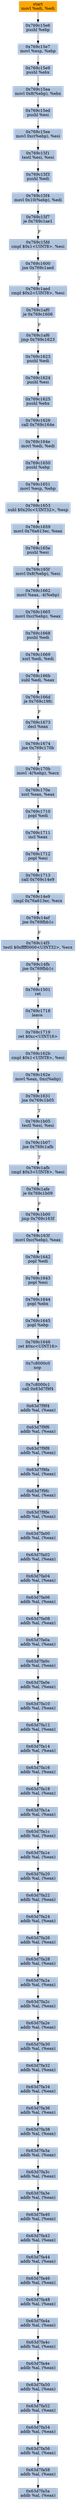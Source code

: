 digraph G {
node[shape=rectangle,style=filled,fillcolor=lightsteelblue,color=lightsteelblue]
bgcolor="transparent"
a0x769c15e4movl_edi_edi[label="start\nmovl %edi, %edi",color="lightgrey",fillcolor="orange"];
a0x769c15e6pushl_ebp[label="0x769c15e6\npushl %ebp"];
a0x769c15e7movl_esp_ebp[label="0x769c15e7\nmovl %esp, %ebp"];
a0x769c15e9pushl_ebx[label="0x769c15e9\npushl %ebx"];
a0x769c15eamovl_0x8ebp__ebx[label="0x769c15ea\nmovl 0x8(%ebp), %ebx"];
a0x769c15edpushl_esi[label="0x769c15ed\npushl %esi"];
a0x769c15eemovl_0xcebp__esi[label="0x769c15ee\nmovl 0xc(%ebp), %esi"];
a0x769c15f1testl_esi_esi[label="0x769c15f1\ntestl %esi, %esi"];
a0x769c15f3pushl_edi[label="0x769c15f3\npushl %edi"];
a0x769c15f4movl_0x10ebp__edi[label="0x769c15f4\nmovl 0x10(%ebp), %edi"];
a0x769c15f7je_0x769c1ae1[label="0x769c15f7\nje 0x769c1ae1"];
a0x769c15fdcmpl_0x1UINT8_esi[label="0x769c15fd\ncmpl $0x1<UINT8>, %esi"];
a0x769c1600jne_0x769c1aed[label="0x769c1600\njne 0x769c1aed"];
a0x769c1aedcmpl_0x2UINT8_esi[label="0x769c1aed\ncmpl $0x2<UINT8>, %esi"];
a0x769c1af0je_0x769c1606[label="0x769c1af0\nje 0x769c1606"];
a0x769c1af6jmp_0x769c1623[label="0x769c1af6\njmp 0x769c1623"];
a0x769c1623pushl_edi[label="0x769c1623\npushl %edi"];
a0x769c1624pushl_esi[label="0x769c1624\npushl %esi"];
a0x769c1625pushl_ebx[label="0x769c1625\npushl %ebx"];
a0x769c1626call_0x769c164e[label="0x769c1626\ncall 0x769c164e"];
a0x769c164emovl_edi_edi[label="0x769c164e\nmovl %edi, %edi"];
a0x769c1650pushl_ebp[label="0x769c1650\npushl %ebp"];
a0x769c1651movl_esp_ebp[label="0x769c1651\nmovl %esp, %ebp"];
a0x769c1653subl_0x20cUINT32_esp[label="0x769c1653\nsubl $0x20c<UINT32>, %esp"];
a0x769c1659movl_0x76a613ec_eax[label="0x769c1659\nmovl 0x76a613ec, %eax"];
a0x769c165epushl_esi[label="0x769c165e\npushl %esi"];
a0x769c165fmovl_0x8ebp__esi[label="0x769c165f\nmovl 0x8(%ebp), %esi"];
a0x769c1662movl_eax__4ebp_[label="0x769c1662\nmovl %eax, -4(%ebp)"];
a0x769c1665movl_0xcebp__eax[label="0x769c1665\nmovl 0xc(%ebp), %eax"];
a0x769c1668pushl_edi[label="0x769c1668\npushl %edi"];
a0x769c1669xorl_edi_edi[label="0x769c1669\nxorl %edi, %edi"];
a0x769c166bsubl_edi_eax[label="0x769c166b\nsubl %edi, %eax"];
a0x769c166dje_0x769c19fc[label="0x769c166d\nje 0x769c19fc"];
a0x769c1673decl_eax[label="0x769c1673\ndecl %eax"];
a0x769c1674jne_0x769c170b[label="0x769c1674\njne 0x769c170b"];
a0x769c170bmovl__4ebp__ecx[label="0x769c170b\nmovl -4(%ebp), %ecx"];
a0x769c170exorl_eax_eax[label="0x769c170e\nxorl %eax, %eax"];
a0x769c1710popl_edi[label="0x769c1710\npopl %edi"];
a0x769c1711incl_eax[label="0x769c1711\nincl %eax"];
a0x769c1712popl_esi[label="0x769c1712\npopl %esi"];
a0x769c1713call_0x769c14e9[label="0x769c1713\ncall 0x769c14e9"];
a0x769c14e9cmpl_0x76a613ec_ecx[label="0x769c14e9\ncmpl 0x76a613ec, %ecx"];
a0x769c14efjne_0x769fbb1c[label="0x769c14ef\njne 0x769fbb1c"];
a0x769c14f5testl_0xffff0000UINT32_ecx[label="0x769c14f5\ntestl $0xffff0000<UINT32>, %ecx"];
a0x769c14fbjne_0x769fbb1c[label="0x769c14fb\njne 0x769fbb1c"];
a0x769c1501ret[label="0x769c1501\nret"];
a0x769c1718leave_[label="0x769c1718\nleave "];
a0x769c1719ret_0xcUINT16[label="0x769c1719\nret $0xc<UINT16>"];
a0x769c162bcmpl_0x1UINT8_esi[label="0x769c162b\ncmpl $0x1<UINT8>, %esi"];
a0x769c162emovl_eax_0xcebp_[label="0x769c162e\nmovl %eax, 0xc(%ebp)"];
a0x769c1631jne_0x769c1b05[label="0x769c1631\njne 0x769c1b05"];
a0x769c1b05testl_esi_esi[label="0x769c1b05\ntestl %esi, %esi"];
a0x769c1b07jne_0x769c1afb[label="0x769c1b07\njne 0x769c1afb"];
a0x769c1afbcmpl_0x3UINT8_esi[label="0x769c1afb\ncmpl $0x3<UINT8>, %esi"];
a0x769c1afeje_0x769c1b09[label="0x769c1afe\nje 0x769c1b09"];
a0x769c1b00jmp_0x769c163f[label="0x769c1b00\njmp 0x769c163f"];
a0x769c163fmovl_0xcebp__eax[label="0x769c163f\nmovl 0xc(%ebp), %eax"];
a0x769c1642popl_edi[label="0x769c1642\npopl %edi"];
a0x769c1643popl_esi[label="0x769c1643\npopl %esi"];
a0x769c1644popl_ebx[label="0x769c1644\npopl %ebx"];
a0x769c1645popl_ebp[label="0x769c1645\npopl %ebp"];
a0x769c1646ret_0xcUINT16[label="0x769c1646\nret $0xc<UINT16>"];
a0x7c8000c0nop_[label="0x7c8000c0\nnop "];
a0x7c8000c1call_0x63d7f9f4[label="0x7c8000c1\ncall 0x63d7f9f4"];
a0x63d7f9f4addb_al_eax_[label="0x63d7f9f4\naddb %al, (%eax)"];
a0x63d7f9f6addb_al_eax_[label="0x63d7f9f6\naddb %al, (%eax)"];
a0x63d7f9f8addb_al_eax_[label="0x63d7f9f8\naddb %al, (%eax)"];
a0x63d7f9faaddb_al_eax_[label="0x63d7f9fa\naddb %al, (%eax)"];
a0x63d7f9fcaddb_al_eax_[label="0x63d7f9fc\naddb %al, (%eax)"];
a0x63d7f9feaddb_al_eax_[label="0x63d7f9fe\naddb %al, (%eax)"];
a0x63d7fa00addb_al_eax_[label="0x63d7fa00\naddb %al, (%eax)"];
a0x63d7fa02addb_al_eax_[label="0x63d7fa02\naddb %al, (%eax)"];
a0x63d7fa04addb_al_eax_[label="0x63d7fa04\naddb %al, (%eax)"];
a0x63d7fa06addb_al_eax_[label="0x63d7fa06\naddb %al, (%eax)"];
a0x63d7fa08addb_al_eax_[label="0x63d7fa08\naddb %al, (%eax)"];
a0x63d7fa0aaddb_al_eax_[label="0x63d7fa0a\naddb %al, (%eax)"];
a0x63d7fa0caddb_al_eax_[label="0x63d7fa0c\naddb %al, (%eax)"];
a0x63d7fa0eaddb_al_eax_[label="0x63d7fa0e\naddb %al, (%eax)"];
a0x63d7fa10addb_al_eax_[label="0x63d7fa10\naddb %al, (%eax)"];
a0x63d7fa12addb_al_eax_[label="0x63d7fa12\naddb %al, (%eax)"];
a0x63d7fa14addb_al_eax_[label="0x63d7fa14\naddb %al, (%eax)"];
a0x63d7fa16addb_al_eax_[label="0x63d7fa16\naddb %al, (%eax)"];
a0x63d7fa18addb_al_eax_[label="0x63d7fa18\naddb %al, (%eax)"];
a0x63d7fa1aaddb_al_eax_[label="0x63d7fa1a\naddb %al, (%eax)"];
a0x63d7fa1caddb_al_eax_[label="0x63d7fa1c\naddb %al, (%eax)"];
a0x63d7fa1eaddb_al_eax_[label="0x63d7fa1e\naddb %al, (%eax)"];
a0x63d7fa20addb_al_eax_[label="0x63d7fa20\naddb %al, (%eax)"];
a0x63d7fa22addb_al_eax_[label="0x63d7fa22\naddb %al, (%eax)"];
a0x63d7fa24addb_al_eax_[label="0x63d7fa24\naddb %al, (%eax)"];
a0x63d7fa26addb_al_eax_[label="0x63d7fa26\naddb %al, (%eax)"];
a0x63d7fa28addb_al_eax_[label="0x63d7fa28\naddb %al, (%eax)"];
a0x63d7fa2aaddb_al_eax_[label="0x63d7fa2a\naddb %al, (%eax)"];
a0x63d7fa2caddb_al_eax_[label="0x63d7fa2c\naddb %al, (%eax)"];
a0x63d7fa2eaddb_al_eax_[label="0x63d7fa2e\naddb %al, (%eax)"];
a0x63d7fa30addb_al_eax_[label="0x63d7fa30\naddb %al, (%eax)"];
a0x63d7fa32addb_al_eax_[label="0x63d7fa32\naddb %al, (%eax)"];
a0x63d7fa34addb_al_eax_[label="0x63d7fa34\naddb %al, (%eax)"];
a0x63d7fa36addb_al_eax_[label="0x63d7fa36\naddb %al, (%eax)"];
a0x63d7fa38addb_al_eax_[label="0x63d7fa38\naddb %al, (%eax)"];
a0x63d7fa3aaddb_al_eax_[label="0x63d7fa3a\naddb %al, (%eax)"];
a0x63d7fa3caddb_al_eax_[label="0x63d7fa3c\naddb %al, (%eax)"];
a0x63d7fa3eaddb_al_eax_[label="0x63d7fa3e\naddb %al, (%eax)"];
a0x63d7fa40addb_al_eax_[label="0x63d7fa40\naddb %al, (%eax)"];
a0x63d7fa42addb_al_eax_[label="0x63d7fa42\naddb %al, (%eax)"];
a0x63d7fa44addb_al_eax_[label="0x63d7fa44\naddb %al, (%eax)"];
a0x63d7fa46addb_al_eax_[label="0x63d7fa46\naddb %al, (%eax)"];
a0x63d7fa48addb_al_eax_[label="0x63d7fa48\naddb %al, (%eax)"];
a0x63d7fa4aaddb_al_eax_[label="0x63d7fa4a\naddb %al, (%eax)"];
a0x63d7fa4caddb_al_eax_[label="0x63d7fa4c\naddb %al, (%eax)"];
a0x63d7fa4eaddb_al_eax_[label="0x63d7fa4e\naddb %al, (%eax)"];
a0x63d7fa50addb_al_eax_[label="0x63d7fa50\naddb %al, (%eax)"];
a0x63d7fa52addb_al_eax_[label="0x63d7fa52\naddb %al, (%eax)"];
a0x63d7fa54addb_al_eax_[label="0x63d7fa54\naddb %al, (%eax)"];
a0x63d7fa56addb_al_eax_[label="0x63d7fa56\naddb %al, (%eax)"];
a0x63d7fa58addb_al_eax_[label="0x63d7fa58\naddb %al, (%eax)"];
a0x63d7fa5aaddb_al_eax_[label="0x63d7fa5a\naddb %al, (%eax)"];
a0x769c15e4movl_edi_edi -> a0x769c15e6pushl_ebp [color="#000000"];
a0x769c15e6pushl_ebp -> a0x769c15e7movl_esp_ebp [color="#000000"];
a0x769c15e7movl_esp_ebp -> a0x769c15e9pushl_ebx [color="#000000"];
a0x769c15e9pushl_ebx -> a0x769c15eamovl_0x8ebp__ebx [color="#000000"];
a0x769c15eamovl_0x8ebp__ebx -> a0x769c15edpushl_esi [color="#000000"];
a0x769c15edpushl_esi -> a0x769c15eemovl_0xcebp__esi [color="#000000"];
a0x769c15eemovl_0xcebp__esi -> a0x769c15f1testl_esi_esi [color="#000000"];
a0x769c15f1testl_esi_esi -> a0x769c15f3pushl_edi [color="#000000"];
a0x769c15f3pushl_edi -> a0x769c15f4movl_0x10ebp__edi [color="#000000"];
a0x769c15f4movl_0x10ebp__edi -> a0x769c15f7je_0x769c1ae1 [color="#000000"];
a0x769c15f7je_0x769c1ae1 -> a0x769c15fdcmpl_0x1UINT8_esi [color="#000000",label="F"];
a0x769c15fdcmpl_0x1UINT8_esi -> a0x769c1600jne_0x769c1aed [color="#000000"];
a0x769c1600jne_0x769c1aed -> a0x769c1aedcmpl_0x2UINT8_esi [color="#000000",label="T"];
a0x769c1aedcmpl_0x2UINT8_esi -> a0x769c1af0je_0x769c1606 [color="#000000"];
a0x769c1af0je_0x769c1606 -> a0x769c1af6jmp_0x769c1623 [color="#000000",label="F"];
a0x769c1af6jmp_0x769c1623 -> a0x769c1623pushl_edi [color="#000000"];
a0x769c1623pushl_edi -> a0x769c1624pushl_esi [color="#000000"];
a0x769c1624pushl_esi -> a0x769c1625pushl_ebx [color="#000000"];
a0x769c1625pushl_ebx -> a0x769c1626call_0x769c164e [color="#000000"];
a0x769c1626call_0x769c164e -> a0x769c164emovl_edi_edi [color="#000000"];
a0x769c164emovl_edi_edi -> a0x769c1650pushl_ebp [color="#000000"];
a0x769c1650pushl_ebp -> a0x769c1651movl_esp_ebp [color="#000000"];
a0x769c1651movl_esp_ebp -> a0x769c1653subl_0x20cUINT32_esp [color="#000000"];
a0x769c1653subl_0x20cUINT32_esp -> a0x769c1659movl_0x76a613ec_eax [color="#000000"];
a0x769c1659movl_0x76a613ec_eax -> a0x769c165epushl_esi [color="#000000"];
a0x769c165epushl_esi -> a0x769c165fmovl_0x8ebp__esi [color="#000000"];
a0x769c165fmovl_0x8ebp__esi -> a0x769c1662movl_eax__4ebp_ [color="#000000"];
a0x769c1662movl_eax__4ebp_ -> a0x769c1665movl_0xcebp__eax [color="#000000"];
a0x769c1665movl_0xcebp__eax -> a0x769c1668pushl_edi [color="#000000"];
a0x769c1668pushl_edi -> a0x769c1669xorl_edi_edi [color="#000000"];
a0x769c1669xorl_edi_edi -> a0x769c166bsubl_edi_eax [color="#000000"];
a0x769c166bsubl_edi_eax -> a0x769c166dje_0x769c19fc [color="#000000"];
a0x769c166dje_0x769c19fc -> a0x769c1673decl_eax [color="#000000",label="F"];
a0x769c1673decl_eax -> a0x769c1674jne_0x769c170b [color="#000000"];
a0x769c1674jne_0x769c170b -> a0x769c170bmovl__4ebp__ecx [color="#000000",label="T"];
a0x769c170bmovl__4ebp__ecx -> a0x769c170exorl_eax_eax [color="#000000"];
a0x769c170exorl_eax_eax -> a0x769c1710popl_edi [color="#000000"];
a0x769c1710popl_edi -> a0x769c1711incl_eax [color="#000000"];
a0x769c1711incl_eax -> a0x769c1712popl_esi [color="#000000"];
a0x769c1712popl_esi -> a0x769c1713call_0x769c14e9 [color="#000000"];
a0x769c1713call_0x769c14e9 -> a0x769c14e9cmpl_0x76a613ec_ecx [color="#000000"];
a0x769c14e9cmpl_0x76a613ec_ecx -> a0x769c14efjne_0x769fbb1c [color="#000000"];
a0x769c14efjne_0x769fbb1c -> a0x769c14f5testl_0xffff0000UINT32_ecx [color="#000000",label="F"];
a0x769c14f5testl_0xffff0000UINT32_ecx -> a0x769c14fbjne_0x769fbb1c [color="#000000"];
a0x769c14fbjne_0x769fbb1c -> a0x769c1501ret [color="#000000",label="F"];
a0x769c1501ret -> a0x769c1718leave_ [color="#000000"];
a0x769c1718leave_ -> a0x769c1719ret_0xcUINT16 [color="#000000"];
a0x769c1719ret_0xcUINT16 -> a0x769c162bcmpl_0x1UINT8_esi [color="#000000"];
a0x769c162bcmpl_0x1UINT8_esi -> a0x769c162emovl_eax_0xcebp_ [color="#000000"];
a0x769c162emovl_eax_0xcebp_ -> a0x769c1631jne_0x769c1b05 [color="#000000"];
a0x769c1631jne_0x769c1b05 -> a0x769c1b05testl_esi_esi [color="#000000",label="T"];
a0x769c1b05testl_esi_esi -> a0x769c1b07jne_0x769c1afb [color="#000000"];
a0x769c1b07jne_0x769c1afb -> a0x769c1afbcmpl_0x3UINT8_esi [color="#000000",label="T"];
a0x769c1afbcmpl_0x3UINT8_esi -> a0x769c1afeje_0x769c1b09 [color="#000000"];
a0x769c1afeje_0x769c1b09 -> a0x769c1b00jmp_0x769c163f [color="#000000",label="F"];
a0x769c1b00jmp_0x769c163f -> a0x769c163fmovl_0xcebp__eax [color="#000000"];
a0x769c163fmovl_0xcebp__eax -> a0x769c1642popl_edi [color="#000000"];
a0x769c1642popl_edi -> a0x769c1643popl_esi [color="#000000"];
a0x769c1643popl_esi -> a0x769c1644popl_ebx [color="#000000"];
a0x769c1644popl_ebx -> a0x769c1645popl_ebp [color="#000000"];
a0x769c1645popl_ebp -> a0x769c1646ret_0xcUINT16 [color="#000000"];
a0x769c1646ret_0xcUINT16 -> a0x7c8000c0nop_ [color="#000000"];
a0x7c8000c0nop_ -> a0x7c8000c1call_0x63d7f9f4 [color="#000000"];
a0x7c8000c1call_0x63d7f9f4 -> a0x63d7f9f4addb_al_eax_ [color="#000000"];
a0x63d7f9f4addb_al_eax_ -> a0x63d7f9f6addb_al_eax_ [color="#000000"];
a0x63d7f9f6addb_al_eax_ -> a0x63d7f9f8addb_al_eax_ [color="#000000"];
a0x63d7f9f8addb_al_eax_ -> a0x63d7f9faaddb_al_eax_ [color="#000000"];
a0x63d7f9faaddb_al_eax_ -> a0x63d7f9fcaddb_al_eax_ [color="#000000"];
a0x63d7f9fcaddb_al_eax_ -> a0x63d7f9feaddb_al_eax_ [color="#000000"];
a0x63d7f9feaddb_al_eax_ -> a0x63d7fa00addb_al_eax_ [color="#000000"];
a0x63d7fa00addb_al_eax_ -> a0x63d7fa02addb_al_eax_ [color="#000000"];
a0x63d7fa02addb_al_eax_ -> a0x63d7fa04addb_al_eax_ [color="#000000"];
a0x63d7fa04addb_al_eax_ -> a0x63d7fa06addb_al_eax_ [color="#000000"];
a0x63d7fa06addb_al_eax_ -> a0x63d7fa08addb_al_eax_ [color="#000000"];
a0x63d7fa08addb_al_eax_ -> a0x63d7fa0aaddb_al_eax_ [color="#000000"];
a0x63d7fa0aaddb_al_eax_ -> a0x63d7fa0caddb_al_eax_ [color="#000000"];
a0x63d7fa0caddb_al_eax_ -> a0x63d7fa0eaddb_al_eax_ [color="#000000"];
a0x63d7fa0eaddb_al_eax_ -> a0x63d7fa10addb_al_eax_ [color="#000000"];
a0x63d7fa10addb_al_eax_ -> a0x63d7fa12addb_al_eax_ [color="#000000"];
a0x63d7fa12addb_al_eax_ -> a0x63d7fa14addb_al_eax_ [color="#000000"];
a0x63d7fa14addb_al_eax_ -> a0x63d7fa16addb_al_eax_ [color="#000000"];
a0x63d7fa16addb_al_eax_ -> a0x63d7fa18addb_al_eax_ [color="#000000"];
a0x63d7fa18addb_al_eax_ -> a0x63d7fa1aaddb_al_eax_ [color="#000000"];
a0x63d7fa1aaddb_al_eax_ -> a0x63d7fa1caddb_al_eax_ [color="#000000"];
a0x63d7fa1caddb_al_eax_ -> a0x63d7fa1eaddb_al_eax_ [color="#000000"];
a0x63d7fa1eaddb_al_eax_ -> a0x63d7fa20addb_al_eax_ [color="#000000"];
a0x63d7fa20addb_al_eax_ -> a0x63d7fa22addb_al_eax_ [color="#000000"];
a0x63d7fa22addb_al_eax_ -> a0x63d7fa24addb_al_eax_ [color="#000000"];
a0x63d7fa24addb_al_eax_ -> a0x63d7fa26addb_al_eax_ [color="#000000"];
a0x63d7fa26addb_al_eax_ -> a0x63d7fa28addb_al_eax_ [color="#000000"];
a0x63d7fa28addb_al_eax_ -> a0x63d7fa2aaddb_al_eax_ [color="#000000"];
a0x63d7fa2aaddb_al_eax_ -> a0x63d7fa2caddb_al_eax_ [color="#000000"];
a0x63d7fa2caddb_al_eax_ -> a0x63d7fa2eaddb_al_eax_ [color="#000000"];
a0x63d7fa2eaddb_al_eax_ -> a0x63d7fa30addb_al_eax_ [color="#000000"];
a0x63d7fa30addb_al_eax_ -> a0x63d7fa32addb_al_eax_ [color="#000000"];
a0x63d7fa32addb_al_eax_ -> a0x63d7fa34addb_al_eax_ [color="#000000"];
a0x63d7fa34addb_al_eax_ -> a0x63d7fa36addb_al_eax_ [color="#000000"];
a0x63d7fa36addb_al_eax_ -> a0x63d7fa38addb_al_eax_ [color="#000000"];
a0x63d7fa38addb_al_eax_ -> a0x63d7fa3aaddb_al_eax_ [color="#000000"];
a0x63d7fa3aaddb_al_eax_ -> a0x63d7fa3caddb_al_eax_ [color="#000000"];
a0x63d7fa3caddb_al_eax_ -> a0x63d7fa3eaddb_al_eax_ [color="#000000"];
a0x63d7fa3eaddb_al_eax_ -> a0x63d7fa40addb_al_eax_ [color="#000000"];
a0x63d7fa40addb_al_eax_ -> a0x63d7fa42addb_al_eax_ [color="#000000"];
a0x63d7fa42addb_al_eax_ -> a0x63d7fa44addb_al_eax_ [color="#000000"];
a0x63d7fa44addb_al_eax_ -> a0x63d7fa46addb_al_eax_ [color="#000000"];
a0x63d7fa46addb_al_eax_ -> a0x63d7fa48addb_al_eax_ [color="#000000"];
a0x63d7fa48addb_al_eax_ -> a0x63d7fa4aaddb_al_eax_ [color="#000000"];
a0x63d7fa4aaddb_al_eax_ -> a0x63d7fa4caddb_al_eax_ [color="#000000"];
a0x63d7fa4caddb_al_eax_ -> a0x63d7fa4eaddb_al_eax_ [color="#000000"];
a0x63d7fa4eaddb_al_eax_ -> a0x63d7fa50addb_al_eax_ [color="#000000"];
a0x63d7fa50addb_al_eax_ -> a0x63d7fa52addb_al_eax_ [color="#000000"];
a0x63d7fa52addb_al_eax_ -> a0x63d7fa54addb_al_eax_ [color="#000000"];
a0x63d7fa54addb_al_eax_ -> a0x63d7fa56addb_al_eax_ [color="#000000"];
a0x63d7fa56addb_al_eax_ -> a0x63d7fa58addb_al_eax_ [color="#000000"];
a0x63d7fa58addb_al_eax_ -> a0x63d7fa5aaddb_al_eax_ [color="#000000"];
}
